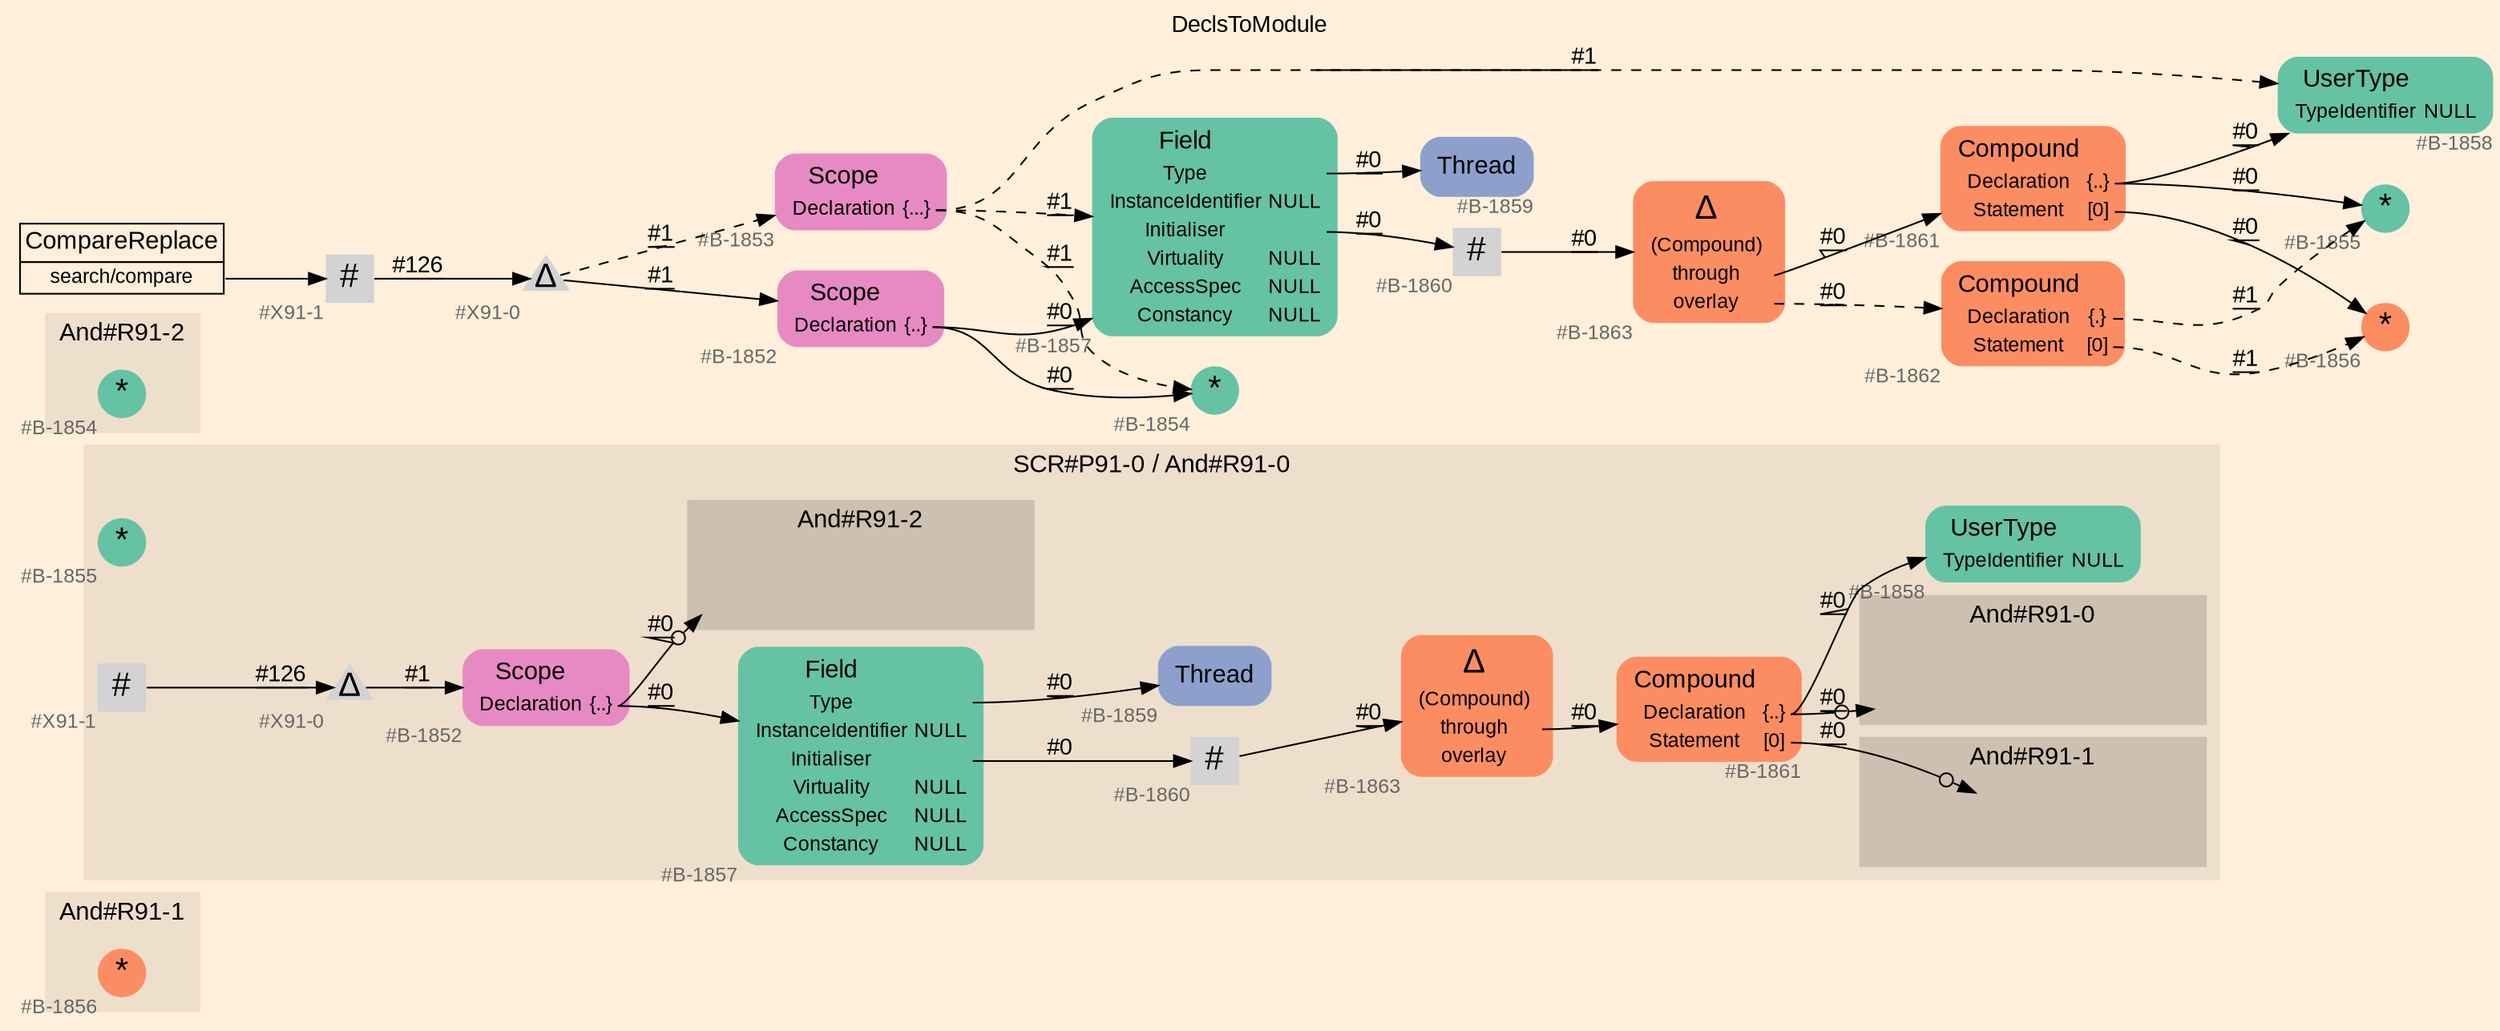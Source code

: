 digraph "DeclsToModule" {
label = "DeclsToModule"
labelloc = t
graph [
    rankdir = "LR"
    ranksep = 0.3
    bgcolor = antiquewhite1
    color = black
    fontcolor = black
    fontname = "Arial"
];
node [
    fontname = "Arial"
];
edge [
    fontname = "Arial"
];

// -------------------- figure And#R91-1 --------------------
// -------- region And#R91-1 ----------
subgraph "clusterAnd#R91-1" {
    label = "And#R91-1"
    style = "filled"
    color = antiquewhite2
    fontsize = "15"
    // -------- block And#R91-1/#B-1856 ----------
    "And#R91-1/#B-1856" [
        fillcolor = "/set28/2"
        xlabel = "#B-1856"
        fontsize = "12"
        fontcolor = grey40
        shape = "circle"
        label = <<FONT COLOR="black" POINT-SIZE="20">*</FONT>>
        style = "filled"
        penwidth = 0.0
        fixedsize = true
        width = 0.4
        height = 0.4
    ];
    
}


// -------------------- figure And#R91-0 --------------------
// -------- region And#R91-0 ----------
subgraph "clusterAnd#R91-0" {
    label = "And#R91-0"
    style = "filled"
    color = antiquewhite2
    fontsize = "15"
    // -------- block And#R91-0/#B-1855 ----------
    "And#R91-0/#B-1855" [
        fillcolor = "/set28/1"
        xlabel = "#B-1855"
        fontsize = "12"
        fontcolor = grey40
        shape = "circle"
        label = <<FONT COLOR="black" POINT-SIZE="20">*</FONT>>
        style = "filled"
        penwidth = 0.0
        fixedsize = true
        width = 0.4
        height = 0.4
    ];
    
}


// -------------------- figure And#R91-2 --------------------
// -------- region And#R91-2 ----------
subgraph "clusterAnd#R91-2" {
    label = "And#R91-2"
    style = "filled"
    color = antiquewhite2
    fontsize = "15"
    // -------- block And#R91-2/#B-1854 ----------
    "And#R91-2/#B-1854" [
        fillcolor = "/set28/1"
        xlabel = "#B-1854"
        fontsize = "12"
        fontcolor = grey40
        shape = "circle"
        label = <<FONT COLOR="black" POINT-SIZE="20">*</FONT>>
        style = "filled"
        penwidth = 0.0
        fixedsize = true
        width = 0.4
        height = 0.4
    ];
    
}


// -------------------- figure And#R91-0 --------------------
// -------- region And#R91-0 ----------
subgraph "clusterAnd#R91-0" {
    label = "SCR#P91-0 / And#R91-0"
    style = "filled"
    color = antiquewhite2
    fontsize = "15"
    // -------- block And#R91-0/#B-1860 ----------
    "And#R91-0/#B-1860" [
        xlabel = "#B-1860"
        fontsize = "12"
        fontcolor = grey40
        shape = "square"
        label = <<FONT COLOR="black" POINT-SIZE="20">#</FONT>>
        style = "filled"
        penwidth = 0.0
        fixedsize = true
        width = 0.4
        height = 0.4
    ];
    
    // -------- block And#R91-0/#B-1858 ----------
    "And#R91-0/#B-1858" [
        fillcolor = "/set28/1"
        xlabel = "#B-1858"
        fontsize = "12"
        fontcolor = grey40
        shape = "plaintext"
        label = <<TABLE BORDER="0" CELLBORDER="0" CELLSPACING="0">
         <TR><TD><FONT COLOR="black" POINT-SIZE="15">UserType</FONT></TD></TR>
         <TR><TD><FONT COLOR="black" POINT-SIZE="12">TypeIdentifier</FONT></TD><TD PORT="port0"><FONT COLOR="black" POINT-SIZE="12">NULL</FONT></TD></TR>
        </TABLE>>
        style = "rounded,filled"
    ];
    
    // -------- block And#R91-0/#B-1863 ----------
    "And#R91-0/#B-1863" [
        fillcolor = "/set28/2"
        xlabel = "#B-1863"
        fontsize = "12"
        fontcolor = grey40
        shape = "plaintext"
        label = <<TABLE BORDER="0" CELLBORDER="0" CELLSPACING="0">
         <TR><TD><FONT COLOR="black" POINT-SIZE="20">Δ</FONT></TD></TR>
         <TR><TD><FONT COLOR="black" POINT-SIZE="12">(Compound)</FONT></TD><TD PORT="port0"></TD></TR>
         <TR><TD><FONT COLOR="black" POINT-SIZE="12">through</FONT></TD><TD PORT="port1"></TD></TR>
         <TR><TD><FONT COLOR="black" POINT-SIZE="12">overlay</FONT></TD><TD PORT="port2"></TD></TR>
        </TABLE>>
        style = "rounded,filled"
    ];
    
    // -------- block And#R91-0/#B-1857 ----------
    "And#R91-0/#B-1857" [
        fillcolor = "/set28/1"
        xlabel = "#B-1857"
        fontsize = "12"
        fontcolor = grey40
        shape = "plaintext"
        label = <<TABLE BORDER="0" CELLBORDER="0" CELLSPACING="0">
         <TR><TD><FONT COLOR="black" POINT-SIZE="15">Field</FONT></TD></TR>
         <TR><TD><FONT COLOR="black" POINT-SIZE="12">Type</FONT></TD><TD PORT="port0"></TD></TR>
         <TR><TD><FONT COLOR="black" POINT-SIZE="12">InstanceIdentifier</FONT></TD><TD PORT="port1"><FONT COLOR="black" POINT-SIZE="12">NULL</FONT></TD></TR>
         <TR><TD><FONT COLOR="black" POINT-SIZE="12">Initialiser</FONT></TD><TD PORT="port2"></TD></TR>
         <TR><TD><FONT COLOR="black" POINT-SIZE="12">Virtuality</FONT></TD><TD PORT="port3"><FONT COLOR="black" POINT-SIZE="12">NULL</FONT></TD></TR>
         <TR><TD><FONT COLOR="black" POINT-SIZE="12">AccessSpec</FONT></TD><TD PORT="port4"><FONT COLOR="black" POINT-SIZE="12">NULL</FONT></TD></TR>
         <TR><TD><FONT COLOR="black" POINT-SIZE="12">Constancy</FONT></TD><TD PORT="port5"><FONT COLOR="black" POINT-SIZE="12">NULL</FONT></TD></TR>
        </TABLE>>
        style = "rounded,filled"
    ];
    
    // -------- block And#R91-0/#B-1852 ----------
    "And#R91-0/#B-1852" [
        fillcolor = "/set28/4"
        xlabel = "#B-1852"
        fontsize = "12"
        fontcolor = grey40
        shape = "plaintext"
        label = <<TABLE BORDER="0" CELLBORDER="0" CELLSPACING="0">
         <TR><TD><FONT COLOR="black" POINT-SIZE="15">Scope</FONT></TD></TR>
         <TR><TD><FONT COLOR="black" POINT-SIZE="12">Declaration</FONT></TD><TD PORT="port0"><FONT COLOR="black" POINT-SIZE="12">{..}</FONT></TD></TR>
        </TABLE>>
        style = "rounded,filled"
    ];
    
    // -------- block And#R91-0/#X91-1 ----------
    "And#R91-0/#X91-1" [
        xlabel = "#X91-1"
        fontsize = "12"
        fontcolor = grey40
        shape = "square"
        label = <<FONT COLOR="black" POINT-SIZE="20">#</FONT>>
        style = "filled"
        penwidth = 0.0
        fixedsize = true
        width = 0.4
        height = 0.4
    ];
    
    // -------- block And#R91-0/#B-1859 ----------
    "And#R91-0/#B-1859" [
        fillcolor = "/set28/3"
        xlabel = "#B-1859"
        fontsize = "12"
        fontcolor = grey40
        shape = "plaintext"
        label = <<TABLE BORDER="0" CELLBORDER="0" CELLSPACING="0">
         <TR><TD><FONT COLOR="black" POINT-SIZE="15">Thread</FONT></TD></TR>
        </TABLE>>
        style = "rounded,filled"
    ];
    
    // -------- block And#R91-0/#B-1861 ----------
    "And#R91-0/#B-1861" [
        fillcolor = "/set28/2"
        xlabel = "#B-1861"
        fontsize = "12"
        fontcolor = grey40
        shape = "plaintext"
        label = <<TABLE BORDER="0" CELLBORDER="0" CELLSPACING="0">
         <TR><TD><FONT COLOR="black" POINT-SIZE="15">Compound</FONT></TD></TR>
         <TR><TD><FONT COLOR="black" POINT-SIZE="12">Declaration</FONT></TD><TD PORT="port0"><FONT COLOR="black" POINT-SIZE="12">{..}</FONT></TD></TR>
         <TR><TD><FONT COLOR="black" POINT-SIZE="12">Statement</FONT></TD><TD PORT="port1"><FONT COLOR="black" POINT-SIZE="12">[0]</FONT></TD></TR>
        </TABLE>>
        style = "rounded,filled"
    ];
    
    // -------- block And#R91-0/#X91-0 ----------
    "And#R91-0/#X91-0" [
        xlabel = "#X91-0"
        fontsize = "12"
        fontcolor = grey40
        shape = "triangle"
        label = <<FONT COLOR="black" POINT-SIZE="20">Δ</FONT>>
        style = "filled"
        penwidth = 0.0
        fixedsize = true
        width = 0.4
        height = 0.4
    ];
    
    // -------- region And#R91-0/And#R91-0 ----------
    subgraph "clusterAnd#R91-0/And#R91-0" {
        label = "And#R91-0"
        style = "filled"
        color = antiquewhite3
        fontsize = "15"
        // -------- block And#R91-0/And#R91-0/#B-1855 ----------
        "And#R91-0/And#R91-0/#B-1855" [
            fillcolor = "/set28/1"
            xlabel = "#B-1855"
            fontsize = "12"
            fontcolor = grey40
            shape = "none"
            style = "invisible"
        ];
        
    }
    
    // -------- region And#R91-0/And#R91-1 ----------
    subgraph "clusterAnd#R91-0/And#R91-1" {
        label = "And#R91-1"
        style = "filled"
        color = antiquewhite3
        fontsize = "15"
        // -------- block And#R91-0/And#R91-1/#B-1856 ----------
        "And#R91-0/And#R91-1/#B-1856" [
            fillcolor = "/set28/2"
            xlabel = "#B-1856"
            fontsize = "12"
            fontcolor = grey40
            shape = "none"
            style = "invisible"
        ];
        
    }
    
    // -------- region And#R91-0/And#R91-2 ----------
    subgraph "clusterAnd#R91-0/And#R91-2" {
        label = "And#R91-2"
        style = "filled"
        color = antiquewhite3
        fontsize = "15"
        // -------- block And#R91-0/And#R91-2/#B-1854 ----------
        "And#R91-0/And#R91-2/#B-1854" [
            fillcolor = "/set28/1"
            xlabel = "#B-1854"
            fontsize = "12"
            fontcolor = grey40
            shape = "none"
            style = "invisible"
        ];
        
    }
    
}

"And#R91-0/#B-1860" -> "And#R91-0/#B-1863" [
    label = "#0"
    decorate = true
    color = black
    fontcolor = black
];

"And#R91-0/#B-1863":port1 -> "And#R91-0/#B-1861" [
    label = "#0"
    decorate = true
    color = black
    fontcolor = black
];

"And#R91-0/#B-1857":port0 -> "And#R91-0/#B-1859" [
    label = "#0"
    decorate = true
    color = black
    fontcolor = black
];

"And#R91-0/#B-1857":port2 -> "And#R91-0/#B-1860" [
    label = "#0"
    decorate = true
    color = black
    fontcolor = black
];

"And#R91-0/#B-1852":port0 -> "And#R91-0/And#R91-2/#B-1854" [
    arrowhead="normalnoneodot"
    label = "#0"
    decorate = true
    color = black
    fontcolor = black
];

"And#R91-0/#B-1852":port0 -> "And#R91-0/#B-1857" [
    label = "#0"
    decorate = true
    color = black
    fontcolor = black
];

"And#R91-0/#X91-1" -> "And#R91-0/#X91-0" [
    label = "#126"
    decorate = true
    color = black
    fontcolor = black
];

"And#R91-0/#B-1861":port0 -> "And#R91-0/And#R91-0/#B-1855" [
    arrowhead="normalnoneodot"
    label = "#0"
    decorate = true
    color = black
    fontcolor = black
];

"And#R91-0/#B-1861":port0 -> "And#R91-0/#B-1858" [
    label = "#0"
    decorate = true
    color = black
    fontcolor = black
];

"And#R91-0/#B-1861":port1 -> "And#R91-0/And#R91-1/#B-1856" [
    arrowhead="normalnoneodot"
    label = "#0"
    decorate = true
    color = black
    fontcolor = black
];

"And#R91-0/#X91-0" -> "And#R91-0/#B-1852" [
    label = "#1"
    decorate = true
    color = black
    fontcolor = black
];


// -------------------- transformation figure --------------------
// -------- block CR#X91-2 ----------
"CR#X91-2" [
    fillcolor = antiquewhite1
    fontsize = "12"
    fontcolor = grey40
    shape = "plaintext"
    label = <<TABLE BORDER="0" CELLBORDER="1" CELLSPACING="0">
     <TR><TD><FONT COLOR="black" POINT-SIZE="15">CompareReplace</FONT></TD></TR>
     <TR><TD PORT="port0"><FONT COLOR="black" POINT-SIZE="12">search/compare</FONT></TD></TR>
    </TABLE>>
    style = "filled"
    color = black
];

// -------- block #X91-1 ----------
"#X91-1" [
    xlabel = "#X91-1"
    fontsize = "12"
    fontcolor = grey40
    shape = "square"
    label = <<FONT COLOR="black" POINT-SIZE="20">#</FONT>>
    style = "filled"
    penwidth = 0.0
    fixedsize = true
    width = 0.4
    height = 0.4
];

// -------- block #X91-0 ----------
"#X91-0" [
    xlabel = "#X91-0"
    fontsize = "12"
    fontcolor = grey40
    shape = "triangle"
    label = <<FONT COLOR="black" POINT-SIZE="20">Δ</FONT>>
    style = "filled"
    penwidth = 0.0
    fixedsize = true
    width = 0.4
    height = 0.4
];

// -------- block #B-1852 ----------
"#B-1852" [
    fillcolor = "/set28/4"
    xlabel = "#B-1852"
    fontsize = "12"
    fontcolor = grey40
    shape = "plaintext"
    label = <<TABLE BORDER="0" CELLBORDER="0" CELLSPACING="0">
     <TR><TD><FONT COLOR="black" POINT-SIZE="15">Scope</FONT></TD></TR>
     <TR><TD><FONT COLOR="black" POINT-SIZE="12">Declaration</FONT></TD><TD PORT="port0"><FONT COLOR="black" POINT-SIZE="12">{..}</FONT></TD></TR>
    </TABLE>>
    style = "rounded,filled"
];

// -------- block #B-1854 ----------
"#B-1854" [
    fillcolor = "/set28/1"
    xlabel = "#B-1854"
    fontsize = "12"
    fontcolor = grey40
    shape = "circle"
    label = <<FONT COLOR="black" POINT-SIZE="20">*</FONT>>
    style = "filled"
    penwidth = 0.0
    fixedsize = true
    width = 0.4
    height = 0.4
];

// -------- block #B-1857 ----------
"#B-1857" [
    fillcolor = "/set28/1"
    xlabel = "#B-1857"
    fontsize = "12"
    fontcolor = grey40
    shape = "plaintext"
    label = <<TABLE BORDER="0" CELLBORDER="0" CELLSPACING="0">
     <TR><TD><FONT COLOR="black" POINT-SIZE="15">Field</FONT></TD></TR>
     <TR><TD><FONT COLOR="black" POINT-SIZE="12">Type</FONT></TD><TD PORT="port0"></TD></TR>
     <TR><TD><FONT COLOR="black" POINT-SIZE="12">InstanceIdentifier</FONT></TD><TD PORT="port1"><FONT COLOR="black" POINT-SIZE="12">NULL</FONT></TD></TR>
     <TR><TD><FONT COLOR="black" POINT-SIZE="12">Initialiser</FONT></TD><TD PORT="port2"></TD></TR>
     <TR><TD><FONT COLOR="black" POINT-SIZE="12">Virtuality</FONT></TD><TD PORT="port3"><FONT COLOR="black" POINT-SIZE="12">NULL</FONT></TD></TR>
     <TR><TD><FONT COLOR="black" POINT-SIZE="12">AccessSpec</FONT></TD><TD PORT="port4"><FONT COLOR="black" POINT-SIZE="12">NULL</FONT></TD></TR>
     <TR><TD><FONT COLOR="black" POINT-SIZE="12">Constancy</FONT></TD><TD PORT="port5"><FONT COLOR="black" POINT-SIZE="12">NULL</FONT></TD></TR>
    </TABLE>>
    style = "rounded,filled"
];

// -------- block #B-1859 ----------
"#B-1859" [
    fillcolor = "/set28/3"
    xlabel = "#B-1859"
    fontsize = "12"
    fontcolor = grey40
    shape = "plaintext"
    label = <<TABLE BORDER="0" CELLBORDER="0" CELLSPACING="0">
     <TR><TD><FONT COLOR="black" POINT-SIZE="15">Thread</FONT></TD></TR>
    </TABLE>>
    style = "rounded,filled"
];

// -------- block #B-1860 ----------
"#B-1860" [
    xlabel = "#B-1860"
    fontsize = "12"
    fontcolor = grey40
    shape = "square"
    label = <<FONT COLOR="black" POINT-SIZE="20">#</FONT>>
    style = "filled"
    penwidth = 0.0
    fixedsize = true
    width = 0.4
    height = 0.4
];

// -------- block #B-1863 ----------
"#B-1863" [
    fillcolor = "/set28/2"
    xlabel = "#B-1863"
    fontsize = "12"
    fontcolor = grey40
    shape = "plaintext"
    label = <<TABLE BORDER="0" CELLBORDER="0" CELLSPACING="0">
     <TR><TD><FONT COLOR="black" POINT-SIZE="20">Δ</FONT></TD></TR>
     <TR><TD><FONT COLOR="black" POINT-SIZE="12">(Compound)</FONT></TD><TD PORT="port0"></TD></TR>
     <TR><TD><FONT COLOR="black" POINT-SIZE="12">through</FONT></TD><TD PORT="port1"></TD></TR>
     <TR><TD><FONT COLOR="black" POINT-SIZE="12">overlay</FONT></TD><TD PORT="port2"></TD></TR>
    </TABLE>>
    style = "rounded,filled"
];

// -------- block #B-1861 ----------
"#B-1861" [
    fillcolor = "/set28/2"
    xlabel = "#B-1861"
    fontsize = "12"
    fontcolor = grey40
    shape = "plaintext"
    label = <<TABLE BORDER="0" CELLBORDER="0" CELLSPACING="0">
     <TR><TD><FONT COLOR="black" POINT-SIZE="15">Compound</FONT></TD></TR>
     <TR><TD><FONT COLOR="black" POINT-SIZE="12">Declaration</FONT></TD><TD PORT="port0"><FONT COLOR="black" POINT-SIZE="12">{..}</FONT></TD></TR>
     <TR><TD><FONT COLOR="black" POINT-SIZE="12">Statement</FONT></TD><TD PORT="port1"><FONT COLOR="black" POINT-SIZE="12">[0]</FONT></TD></TR>
    </TABLE>>
    style = "rounded,filled"
];

// -------- block #B-1855 ----------
"#B-1855" [
    fillcolor = "/set28/1"
    xlabel = "#B-1855"
    fontsize = "12"
    fontcolor = grey40
    shape = "circle"
    label = <<FONT COLOR="black" POINT-SIZE="20">*</FONT>>
    style = "filled"
    penwidth = 0.0
    fixedsize = true
    width = 0.4
    height = 0.4
];

// -------- block #B-1858 ----------
"#B-1858" [
    fillcolor = "/set28/1"
    xlabel = "#B-1858"
    fontsize = "12"
    fontcolor = grey40
    shape = "plaintext"
    label = <<TABLE BORDER="0" CELLBORDER="0" CELLSPACING="0">
     <TR><TD><FONT COLOR="black" POINT-SIZE="15">UserType</FONT></TD></TR>
     <TR><TD><FONT COLOR="black" POINT-SIZE="12">TypeIdentifier</FONT></TD><TD PORT="port0"><FONT COLOR="black" POINT-SIZE="12">NULL</FONT></TD></TR>
    </TABLE>>
    style = "rounded,filled"
];

// -------- block #B-1856 ----------
"#B-1856" [
    fillcolor = "/set28/2"
    xlabel = "#B-1856"
    fontsize = "12"
    fontcolor = grey40
    shape = "circle"
    label = <<FONT COLOR="black" POINT-SIZE="20">*</FONT>>
    style = "filled"
    penwidth = 0.0
    fixedsize = true
    width = 0.4
    height = 0.4
];

// -------- block #B-1862 ----------
"#B-1862" [
    fillcolor = "/set28/2"
    xlabel = "#B-1862"
    fontsize = "12"
    fontcolor = grey40
    shape = "plaintext"
    label = <<TABLE BORDER="0" CELLBORDER="0" CELLSPACING="0">
     <TR><TD><FONT COLOR="black" POINT-SIZE="15">Compound</FONT></TD></TR>
     <TR><TD><FONT COLOR="black" POINT-SIZE="12">Declaration</FONT></TD><TD PORT="port0"><FONT COLOR="black" POINT-SIZE="12">{.}</FONT></TD></TR>
     <TR><TD><FONT COLOR="black" POINT-SIZE="12">Statement</FONT></TD><TD PORT="port1"><FONT COLOR="black" POINT-SIZE="12">[0]</FONT></TD></TR>
    </TABLE>>
    style = "rounded,filled"
];

// -------- block #B-1853 ----------
"#B-1853" [
    fillcolor = "/set28/4"
    xlabel = "#B-1853"
    fontsize = "12"
    fontcolor = grey40
    shape = "plaintext"
    label = <<TABLE BORDER="0" CELLBORDER="0" CELLSPACING="0">
     <TR><TD><FONT COLOR="black" POINT-SIZE="15">Scope</FONT></TD></TR>
     <TR><TD><FONT COLOR="black" POINT-SIZE="12">Declaration</FONT></TD><TD PORT="port0"><FONT COLOR="black" POINT-SIZE="12">{...}</FONT></TD></TR>
    </TABLE>>
    style = "rounded,filled"
];

"CR#X91-2":port0 -> "#X91-1" [
    label = ""
    decorate = true
    color = black
    fontcolor = black
];

"#X91-1" -> "#X91-0" [
    label = "#126"
    decorate = true
    color = black
    fontcolor = black
];

"#X91-0" -> "#B-1852" [
    label = "#1"
    decorate = true
    color = black
    fontcolor = black
];

"#X91-0" -> "#B-1853" [
    style="dashed"
    label = "#1"
    decorate = true
    color = black
    fontcolor = black
];

"#B-1852":port0 -> "#B-1854" [
    label = "#0"
    decorate = true
    color = black
    fontcolor = black
];

"#B-1852":port0 -> "#B-1857" [
    label = "#0"
    decorate = true
    color = black
    fontcolor = black
];

"#B-1857":port0 -> "#B-1859" [
    label = "#0"
    decorate = true
    color = black
    fontcolor = black
];

"#B-1857":port2 -> "#B-1860" [
    label = "#0"
    decorate = true
    color = black
    fontcolor = black
];

"#B-1860" -> "#B-1863" [
    label = "#0"
    decorate = true
    color = black
    fontcolor = black
];

"#B-1863":port1 -> "#B-1861" [
    label = "#0"
    decorate = true
    color = black
    fontcolor = black
];

"#B-1863":port2 -> "#B-1862" [
    style="dashed"
    label = "#0"
    decorate = true
    color = black
    fontcolor = black
];

"#B-1861":port0 -> "#B-1855" [
    label = "#0"
    decorate = true
    color = black
    fontcolor = black
];

"#B-1861":port0 -> "#B-1858" [
    label = "#0"
    decorate = true
    color = black
    fontcolor = black
];

"#B-1861":port1 -> "#B-1856" [
    label = "#0"
    decorate = true
    color = black
    fontcolor = black
];

"#B-1862":port0 -> "#B-1855" [
    style="dashed"
    label = "#1"
    decorate = true
    color = black
    fontcolor = black
];

"#B-1862":port1 -> "#B-1856" [
    style="dashed"
    label = "#1"
    decorate = true
    color = black
    fontcolor = black
];

"#B-1853":port0 -> "#B-1854" [
    style="dashed"
    label = "#1"
    decorate = true
    color = black
    fontcolor = black
];

"#B-1853":port0 -> "#B-1857" [
    style="dashed"
    label = "#1"
    decorate = true
    color = black
    fontcolor = black
];

"#B-1853":port0 -> "#B-1858" [
    style="dashed"
    label = "#1"
    decorate = true
    color = black
    fontcolor = black
];


}
